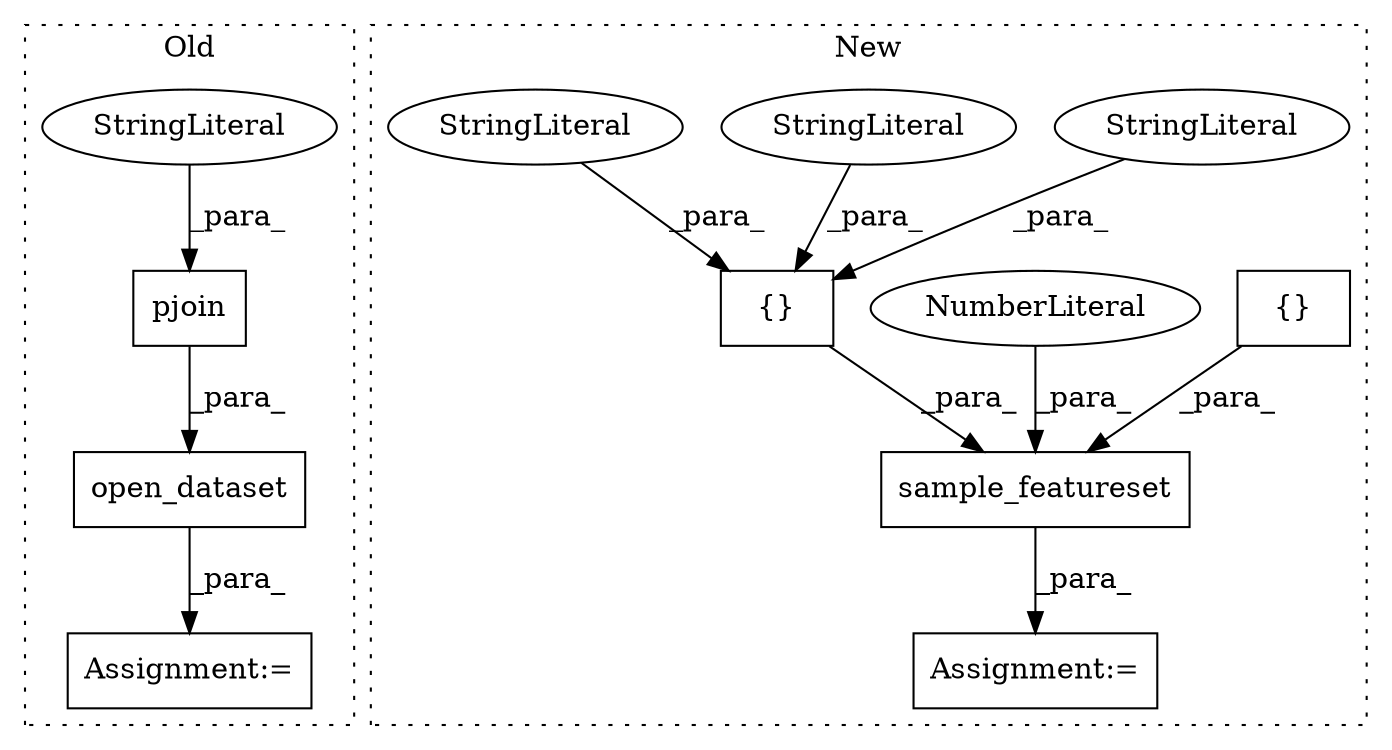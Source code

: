 digraph G {
subgraph cluster0 {
1 [label="pjoin" a="32" s="1974,2026" l="6,1" shape="box"];
6 [label="open_dataset" a="32" s="1961,2027" l="13,1" shape="box"];
7 [label="StringLiteral" a="45" s="1990" l="36" shape="ellipse"];
11 [label="Assignment:=" a="7" s="1953" l="1" shape="box"];
label = "Old";
style="dotted";
}
subgraph cluster1 {
2 [label="sample_featureset" a="32" s="2023,2130" l="18,1" shape="box"];
3 [label="{}" a="4" s="2111,2129" l="1,1" shape="box"];
4 [label="NumberLiteral" a="34" s="2041" l="2" shape="ellipse"];
5 [label="{}" a="4" s="2056,2097" l="1,1" shape="box"];
8 [label="StringLiteral" a="45" s="2069" l="9" shape="ellipse"];
9 [label="StringLiteral" a="45" s="2089" l="8" shape="ellipse"];
10 [label="StringLiteral" a="45" s="2057" l="11" shape="ellipse"];
12 [label="Assignment:=" a="7" s="2022" l="1" shape="box"];
label = "New";
style="dotted";
}
1 -> 6 [label="_para_"];
2 -> 12 [label="_para_"];
3 -> 2 [label="_para_"];
4 -> 2 [label="_para_"];
5 -> 2 [label="_para_"];
6 -> 11 [label="_para_"];
7 -> 1 [label="_para_"];
8 -> 5 [label="_para_"];
9 -> 5 [label="_para_"];
10 -> 5 [label="_para_"];
}